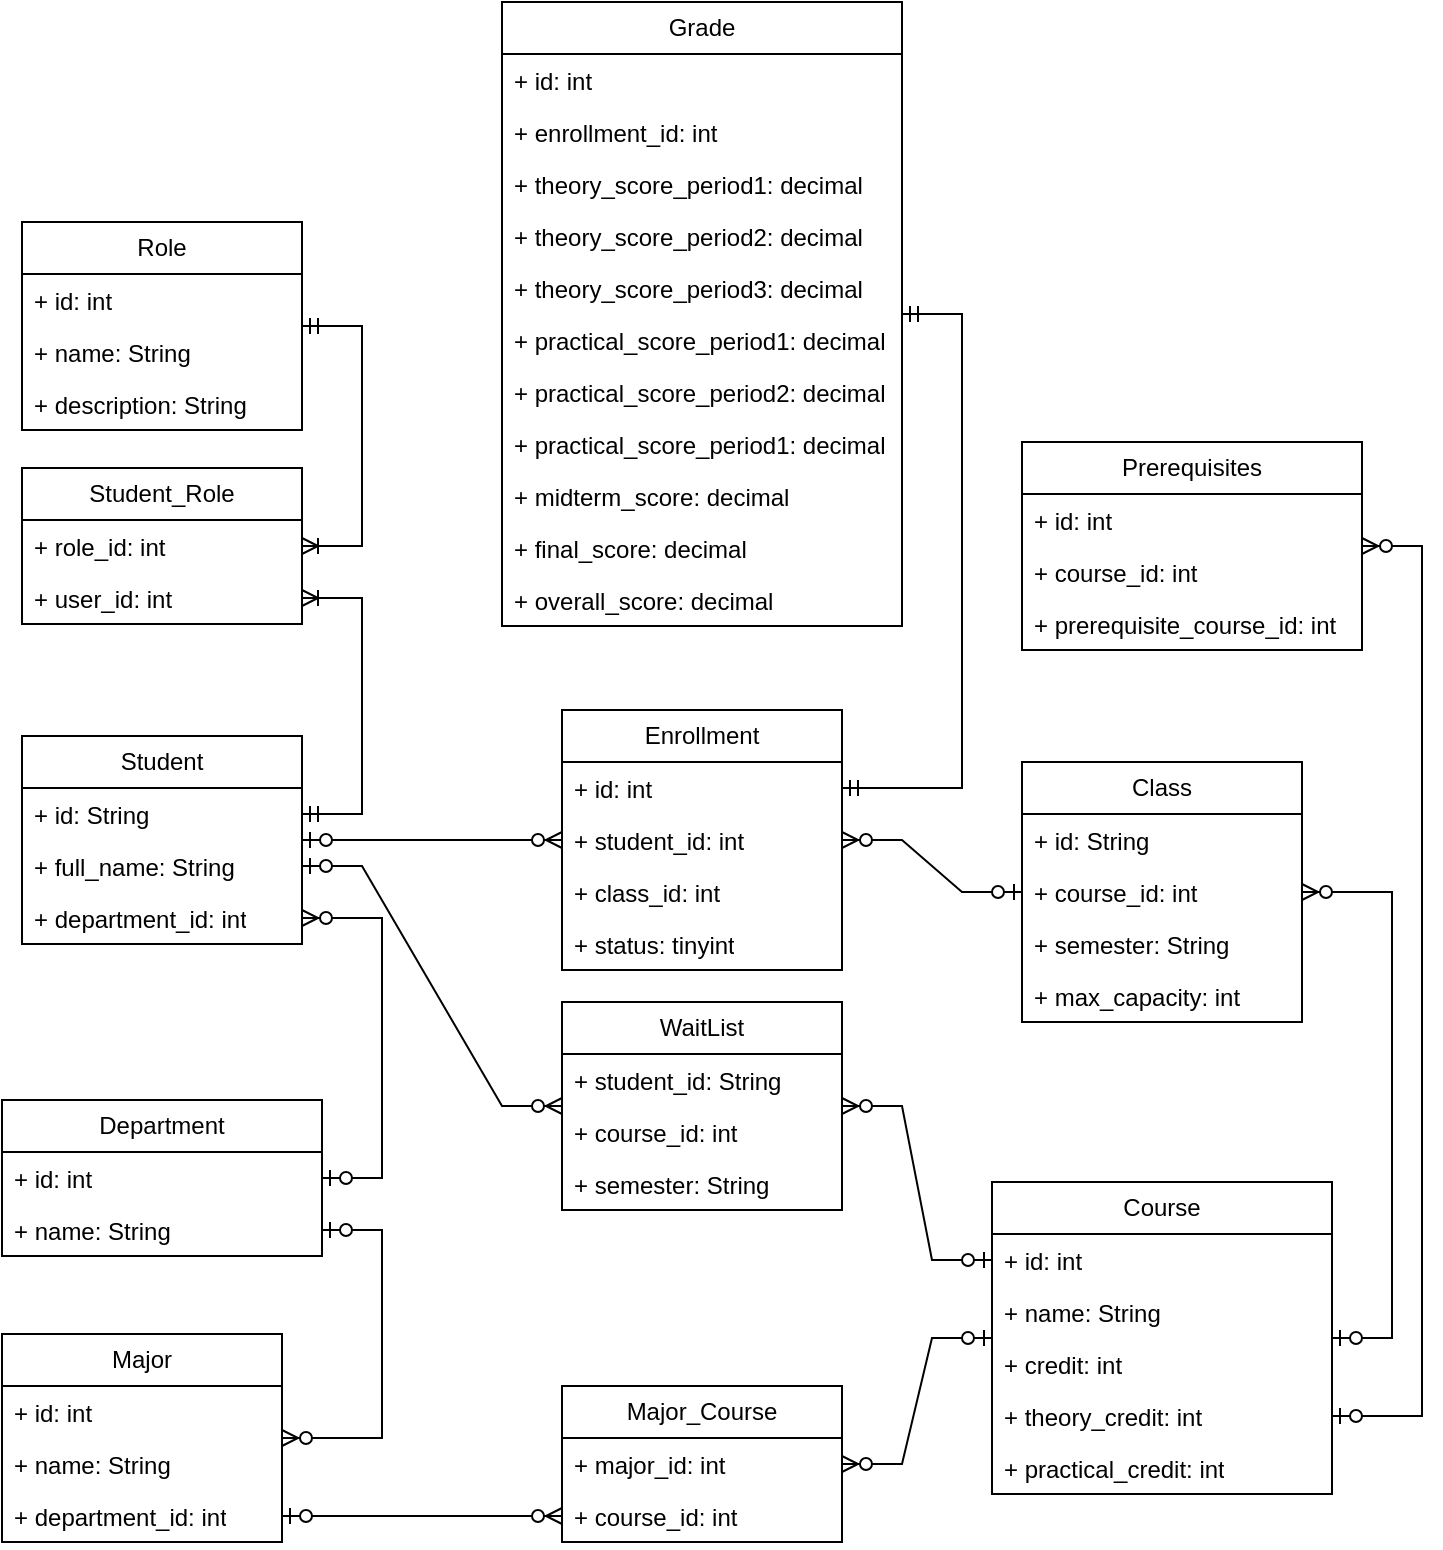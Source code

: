 <mxfile version="24.2.5" type="github">
  <diagram id="zYY_lRG8xJ5X15fs3D3w" name="Page-1">
    <mxGraphModel dx="1489" dy="1876" grid="1" gridSize="10" guides="1" tooltips="1" connect="1" arrows="1" fold="1" page="1" pageScale="1" pageWidth="850" pageHeight="1100" math="0" shadow="0">
      <root>
        <mxCell id="0" />
        <mxCell id="1" parent="0" />
        <mxCell id="c8fcS_RlQaJshLJMokL_-7" value="Student_Role" style="swimlane;fontStyle=0;childLayout=stackLayout;horizontal=1;startSize=26;fillColor=none;horizontalStack=0;resizeParent=1;resizeParentMax=0;resizeLast=0;collapsible=1;marginBottom=0;whiteSpace=wrap;html=1;" parent="1" vertex="1">
          <mxGeometry x="510" y="153" width="140" height="78" as="geometry" />
        </mxCell>
        <mxCell id="c8fcS_RlQaJshLJMokL_-9" value="+ role_id: int" style="text;strokeColor=none;fillColor=none;align=left;verticalAlign=top;spacingLeft=4;spacingRight=4;overflow=hidden;rotatable=0;points=[[0,0.5],[1,0.5]];portConstraint=eastwest;whiteSpace=wrap;html=1;" parent="c8fcS_RlQaJshLJMokL_-7" vertex="1">
          <mxGeometry y="26" width="140" height="26" as="geometry" />
        </mxCell>
        <mxCell id="c8fcS_RlQaJshLJMokL_-8" value="+ user_id: int" style="text;strokeColor=none;fillColor=none;align=left;verticalAlign=top;spacingLeft=4;spacingRight=4;overflow=hidden;rotatable=0;points=[[0,0.5],[1,0.5]];portConstraint=eastwest;whiteSpace=wrap;html=1;" parent="c8fcS_RlQaJshLJMokL_-7" vertex="1">
          <mxGeometry y="52" width="140" height="26" as="geometry" />
        </mxCell>
        <mxCell id="c8fcS_RlQaJshLJMokL_-16" value="Role" style="swimlane;fontStyle=0;childLayout=stackLayout;horizontal=1;startSize=26;fillColor=none;horizontalStack=0;resizeParent=1;resizeParentMax=0;resizeLast=0;collapsible=1;marginBottom=0;whiteSpace=wrap;html=1;" parent="1" vertex="1">
          <mxGeometry x="510" y="30" width="140" height="104" as="geometry" />
        </mxCell>
        <mxCell id="c8fcS_RlQaJshLJMokL_-17" value="+ id: int" style="text;strokeColor=none;fillColor=none;align=left;verticalAlign=top;spacingLeft=4;spacingRight=4;overflow=hidden;rotatable=0;points=[[0,0.5],[1,0.5]];portConstraint=eastwest;whiteSpace=wrap;html=1;" parent="c8fcS_RlQaJshLJMokL_-16" vertex="1">
          <mxGeometry y="26" width="140" height="26" as="geometry" />
        </mxCell>
        <mxCell id="c8fcS_RlQaJshLJMokL_-18" value="+ name: String" style="text;strokeColor=none;fillColor=none;align=left;verticalAlign=top;spacingLeft=4;spacingRight=4;overflow=hidden;rotatable=0;points=[[0,0.5],[1,0.5]];portConstraint=eastwest;whiteSpace=wrap;html=1;" parent="c8fcS_RlQaJshLJMokL_-16" vertex="1">
          <mxGeometry y="52" width="140" height="26" as="geometry" />
        </mxCell>
        <mxCell id="c8fcS_RlQaJshLJMokL_-19" value="+ description: String" style="text;strokeColor=none;fillColor=none;align=left;verticalAlign=top;spacingLeft=4;spacingRight=4;overflow=hidden;rotatable=0;points=[[0,0.5],[1,0.5]];portConstraint=eastwest;whiteSpace=wrap;html=1;" parent="c8fcS_RlQaJshLJMokL_-16" vertex="1">
          <mxGeometry y="78" width="140" height="26" as="geometry" />
        </mxCell>
        <mxCell id="c8fcS_RlQaJshLJMokL_-20" value="" style="edgeStyle=entityRelationEdgeStyle;fontSize=12;html=1;endArrow=ERoneToMany;startArrow=ERmandOne;rounded=0;entryX=1;entryY=0.5;entryDx=0;entryDy=0;exitX=1;exitY=0.5;exitDx=0;exitDy=0;" parent="1" source="c8fcS_RlQaJshLJMokL_-23" target="c8fcS_RlQaJshLJMokL_-8" edge="1">
          <mxGeometry width="100" height="100" relative="1" as="geometry">
            <mxPoint x="425" y="148" as="sourcePoint" />
            <mxPoint x="320" y="272" as="targetPoint" />
            <Array as="points">
              <mxPoint x="20" y="191.75" />
              <mxPoint x="340" y="223" />
              <mxPoint x="-90" y="151.75" />
            </Array>
          </mxGeometry>
        </mxCell>
        <mxCell id="c8fcS_RlQaJshLJMokL_-21" value="" style="edgeStyle=entityRelationEdgeStyle;fontSize=12;html=1;endArrow=ERoneToMany;startArrow=ERmandOne;rounded=0;" parent="1" source="c8fcS_RlQaJshLJMokL_-16" target="c8fcS_RlQaJshLJMokL_-9" edge="1">
          <mxGeometry width="100" height="100" relative="1" as="geometry">
            <mxPoint x="200" y="443" as="sourcePoint" />
            <mxPoint x="330" y="320" as="targetPoint" />
            <Array as="points">
              <mxPoint x="450" y="150" />
            </Array>
          </mxGeometry>
        </mxCell>
        <mxCell id="c8fcS_RlQaJshLJMokL_-22" value="Student" style="swimlane;fontStyle=0;childLayout=stackLayout;horizontal=1;startSize=26;fillColor=none;horizontalStack=0;resizeParent=1;resizeParentMax=0;resizeLast=0;collapsible=1;marginBottom=0;whiteSpace=wrap;html=1;" parent="1" vertex="1">
          <mxGeometry x="510" y="287" width="140" height="104" as="geometry" />
        </mxCell>
        <mxCell id="c8fcS_RlQaJshLJMokL_-23" value="+ id: String" style="text;strokeColor=none;fillColor=none;align=left;verticalAlign=top;spacingLeft=4;spacingRight=4;overflow=hidden;rotatable=0;points=[[0,0.5],[1,0.5]];portConstraint=eastwest;whiteSpace=wrap;html=1;" parent="c8fcS_RlQaJshLJMokL_-22" vertex="1">
          <mxGeometry y="26" width="140" height="26" as="geometry" />
        </mxCell>
        <mxCell id="c8fcS_RlQaJshLJMokL_-37" value="+ full_name: String" style="text;strokeColor=none;fillColor=none;align=left;verticalAlign=top;spacingLeft=4;spacingRight=4;overflow=hidden;rotatable=0;points=[[0,0.5],[1,0.5]];portConstraint=eastwest;whiteSpace=wrap;html=1;" parent="c8fcS_RlQaJshLJMokL_-22" vertex="1">
          <mxGeometry y="52" width="140" height="26" as="geometry" />
        </mxCell>
        <mxCell id="c8fcS_RlQaJshLJMokL_-25" value="+ department_id: int" style="text;strokeColor=none;fillColor=none;align=left;verticalAlign=top;spacingLeft=4;spacingRight=4;overflow=hidden;rotatable=0;points=[[0,0.5],[1,0.5]];portConstraint=eastwest;whiteSpace=wrap;html=1;" parent="c8fcS_RlQaJshLJMokL_-22" vertex="1">
          <mxGeometry y="78" width="140" height="26" as="geometry" />
        </mxCell>
        <mxCell id="c8fcS_RlQaJshLJMokL_-41" value="Department" style="swimlane;fontStyle=0;childLayout=stackLayout;horizontal=1;startSize=26;fillColor=none;horizontalStack=0;resizeParent=1;resizeParentMax=0;resizeLast=0;collapsible=1;marginBottom=0;whiteSpace=wrap;html=1;" parent="1" vertex="1">
          <mxGeometry x="500" y="469" width="160" height="78" as="geometry" />
        </mxCell>
        <mxCell id="c8fcS_RlQaJshLJMokL_-42" value="+ id: int" style="text;strokeColor=none;fillColor=none;align=left;verticalAlign=top;spacingLeft=4;spacingRight=4;overflow=hidden;rotatable=0;points=[[0,0.5],[1,0.5]];portConstraint=eastwest;whiteSpace=wrap;html=1;" parent="c8fcS_RlQaJshLJMokL_-41" vertex="1">
          <mxGeometry y="26" width="160" height="26" as="geometry" />
        </mxCell>
        <mxCell id="c8fcS_RlQaJshLJMokL_-43" value="+ name: String" style="text;strokeColor=none;fillColor=none;align=left;verticalAlign=top;spacingLeft=4;spacingRight=4;overflow=hidden;rotatable=0;points=[[0,0.5],[1,0.5]];portConstraint=eastwest;whiteSpace=wrap;html=1;" parent="c8fcS_RlQaJshLJMokL_-41" vertex="1">
          <mxGeometry y="52" width="160" height="26" as="geometry" />
        </mxCell>
        <mxCell id="c8fcS_RlQaJshLJMokL_-48" value="Course" style="swimlane;fontStyle=0;childLayout=stackLayout;horizontal=1;startSize=26;fillColor=none;horizontalStack=0;resizeParent=1;resizeParentMax=0;resizeLast=0;collapsible=1;marginBottom=0;whiteSpace=wrap;html=1;" parent="1" vertex="1">
          <mxGeometry x="995" y="510" width="170" height="156" as="geometry" />
        </mxCell>
        <mxCell id="c8fcS_RlQaJshLJMokL_-49" value="+ id: int" style="text;strokeColor=none;fillColor=none;align=left;verticalAlign=top;spacingLeft=4;spacingRight=4;overflow=hidden;rotatable=0;points=[[0,0.5],[1,0.5]];portConstraint=eastwest;whiteSpace=wrap;html=1;glass=0;rounded=0;sketch=1;curveFitting=1;jiggle=2;" parent="c8fcS_RlQaJshLJMokL_-48" vertex="1">
          <mxGeometry y="26" width="170" height="26" as="geometry" />
        </mxCell>
        <mxCell id="c8fcS_RlQaJshLJMokL_-50" value="+ name: String" style="text;strokeColor=none;fillColor=none;align=left;verticalAlign=top;spacingLeft=4;spacingRight=4;overflow=hidden;rotatable=0;points=[[0,0.5],[1,0.5]];portConstraint=eastwest;whiteSpace=wrap;html=1;" parent="c8fcS_RlQaJshLJMokL_-48" vertex="1">
          <mxGeometry y="52" width="170" height="26" as="geometry" />
        </mxCell>
        <mxCell id="c8fcS_RlQaJshLJMokL_-51" value="+ credit: int" style="text;strokeColor=none;fillColor=none;align=left;verticalAlign=top;spacingLeft=4;spacingRight=4;overflow=hidden;rotatable=0;points=[[0,0.5],[1,0.5]];portConstraint=eastwest;whiteSpace=wrap;html=1;" parent="c8fcS_RlQaJshLJMokL_-48" vertex="1">
          <mxGeometry y="78" width="170" height="26" as="geometry" />
        </mxCell>
        <mxCell id="c8fcS_RlQaJshLJMokL_-98" value="+ theory_credit: int" style="text;strokeColor=none;fillColor=none;align=left;verticalAlign=top;spacingLeft=4;spacingRight=4;overflow=hidden;rotatable=0;points=[[0,0.5],[1,0.5]];portConstraint=eastwest;whiteSpace=wrap;html=1;" parent="c8fcS_RlQaJshLJMokL_-48" vertex="1">
          <mxGeometry y="104" width="170" height="26" as="geometry" />
        </mxCell>
        <mxCell id="c8fcS_RlQaJshLJMokL_-99" value="+ practical_credit: int" style="text;strokeColor=none;fillColor=none;align=left;verticalAlign=top;spacingLeft=4;spacingRight=4;overflow=hidden;rotatable=0;points=[[0,0.5],[1,0.5]];portConstraint=eastwest;whiteSpace=wrap;html=1;" parent="c8fcS_RlQaJshLJMokL_-48" vertex="1">
          <mxGeometry y="130" width="170" height="26" as="geometry" />
        </mxCell>
        <mxCell id="c8fcS_RlQaJshLJMokL_-55" value="Class" style="swimlane;fontStyle=0;childLayout=stackLayout;horizontal=1;startSize=26;fillColor=none;horizontalStack=0;resizeParent=1;resizeParentMax=0;resizeLast=0;collapsible=1;marginBottom=0;whiteSpace=wrap;html=1;" parent="1" vertex="1">
          <mxGeometry x="1010" y="300" width="140" height="130" as="geometry" />
        </mxCell>
        <mxCell id="c8fcS_RlQaJshLJMokL_-56" value="+ id: String" style="text;strokeColor=none;fillColor=none;align=left;verticalAlign=top;spacingLeft=4;spacingRight=4;overflow=hidden;rotatable=0;points=[[0,0.5],[1,0.5]];portConstraint=eastwest;whiteSpace=wrap;html=1;" parent="c8fcS_RlQaJshLJMokL_-55" vertex="1">
          <mxGeometry y="26" width="140" height="26" as="geometry" />
        </mxCell>
        <mxCell id="c8fcS_RlQaJshLJMokL_-57" value="+ course_id: int" style="text;strokeColor=none;fillColor=none;align=left;verticalAlign=top;spacingLeft=4;spacingRight=4;overflow=hidden;rotatable=0;points=[[0,0.5],[1,0.5]];portConstraint=eastwest;whiteSpace=wrap;html=1;" parent="c8fcS_RlQaJshLJMokL_-55" vertex="1">
          <mxGeometry y="52" width="140" height="26" as="geometry" />
        </mxCell>
        <mxCell id="c8fcS_RlQaJshLJMokL_-58" value="+ semester: String" style="text;strokeColor=none;fillColor=none;align=left;verticalAlign=top;spacingLeft=4;spacingRight=4;overflow=hidden;rotatable=0;points=[[0,0.5],[1,0.5]];portConstraint=eastwest;whiteSpace=wrap;html=1;" parent="c8fcS_RlQaJshLJMokL_-55" vertex="1">
          <mxGeometry y="78" width="140" height="26" as="geometry" />
        </mxCell>
        <mxCell id="c8fcS_RlQaJshLJMokL_-59" value="+ max_capacity: int" style="text;strokeColor=none;fillColor=none;align=left;verticalAlign=top;spacingLeft=4;spacingRight=4;overflow=hidden;rotatable=0;points=[[0,0.5],[1,0.5]];portConstraint=eastwest;whiteSpace=wrap;html=1;" parent="c8fcS_RlQaJshLJMokL_-55" vertex="1">
          <mxGeometry y="104" width="140" height="26" as="geometry" />
        </mxCell>
        <mxCell id="c8fcS_RlQaJshLJMokL_-61" value="Enrollment" style="swimlane;fontStyle=0;childLayout=stackLayout;horizontal=1;startSize=26;fillColor=none;horizontalStack=0;resizeParent=1;resizeParentMax=0;resizeLast=0;collapsible=1;marginBottom=0;whiteSpace=wrap;html=1;" parent="1" vertex="1">
          <mxGeometry x="780" y="274" width="140" height="130" as="geometry" />
        </mxCell>
        <mxCell id="c8fcS_RlQaJshLJMokL_-62" value="+ id: int" style="text;strokeColor=none;fillColor=none;align=left;verticalAlign=top;spacingLeft=4;spacingRight=4;overflow=hidden;rotatable=0;points=[[0,0.5],[1,0.5]];portConstraint=eastwest;whiteSpace=wrap;html=1;" parent="c8fcS_RlQaJshLJMokL_-61" vertex="1">
          <mxGeometry y="26" width="140" height="26" as="geometry" />
        </mxCell>
        <mxCell id="c8fcS_RlQaJshLJMokL_-63" value="+ student_id: int" style="text;strokeColor=none;fillColor=none;align=left;verticalAlign=top;spacingLeft=4;spacingRight=4;overflow=hidden;rotatable=0;points=[[0,0.5],[1,0.5]];portConstraint=eastwest;whiteSpace=wrap;html=1;" parent="c8fcS_RlQaJshLJMokL_-61" vertex="1">
          <mxGeometry y="52" width="140" height="26" as="geometry" />
        </mxCell>
        <mxCell id="c8fcS_RlQaJshLJMokL_-64" value="+ class_id: int" style="text;strokeColor=none;fillColor=none;align=left;verticalAlign=top;spacingLeft=4;spacingRight=4;overflow=hidden;rotatable=0;points=[[0,0.5],[1,0.5]];portConstraint=eastwest;whiteSpace=wrap;html=1;" parent="c8fcS_RlQaJshLJMokL_-61" vertex="1">
          <mxGeometry y="78" width="140" height="26" as="geometry" />
        </mxCell>
        <mxCell id="c8fcS_RlQaJshLJMokL_-69" value="+ status: tinyint" style="text;strokeColor=none;fillColor=none;align=left;verticalAlign=top;spacingLeft=4;spacingRight=4;overflow=hidden;rotatable=0;points=[[0,0.5],[1,0.5]];portConstraint=eastwest;whiteSpace=wrap;html=1;" parent="c8fcS_RlQaJshLJMokL_-61" vertex="1">
          <mxGeometry y="104" width="140" height="26" as="geometry" />
        </mxCell>
        <mxCell id="c8fcS_RlQaJshLJMokL_-67" value="" style="edgeStyle=entityRelationEdgeStyle;fontSize=12;html=1;endArrow=ERzeroToMany;startArrow=ERzeroToOne;rounded=0;" parent="1" source="c8fcS_RlQaJshLJMokL_-48" target="c8fcS_RlQaJshLJMokL_-55" edge="1">
          <mxGeometry width="100" height="100" relative="1" as="geometry">
            <mxPoint x="370" y="690" as="sourcePoint" />
            <mxPoint x="470" y="590" as="targetPoint" />
            <Array as="points">
              <mxPoint x="1190" y="490" />
            </Array>
          </mxGeometry>
        </mxCell>
        <mxCell id="c8fcS_RlQaJshLJMokL_-71" value="" style="edgeStyle=entityRelationEdgeStyle;fontSize=12;html=1;endArrow=ERzeroToMany;startArrow=ERzeroToOne;rounded=0;" parent="1" source="c8fcS_RlQaJshLJMokL_-22" target="c8fcS_RlQaJshLJMokL_-61" edge="1">
          <mxGeometry width="100" height="100" relative="1" as="geometry">
            <mxPoint x="680" y="440" as="sourcePoint" />
            <mxPoint x="610" y="500" as="targetPoint" />
          </mxGeometry>
        </mxCell>
        <mxCell id="c8fcS_RlQaJshLJMokL_-72" value="" style="edgeStyle=entityRelationEdgeStyle;fontSize=12;html=1;endArrow=ERzeroToMany;startArrow=ERzeroToOne;rounded=0;" parent="1" source="c8fcS_RlQaJshLJMokL_-55" target="c8fcS_RlQaJshLJMokL_-61" edge="1">
          <mxGeometry width="100" height="100" relative="1" as="geometry">
            <mxPoint x="510" y="690" as="sourcePoint" />
            <mxPoint x="610" y="590" as="targetPoint" />
          </mxGeometry>
        </mxCell>
        <mxCell id="c8fcS_RlQaJshLJMokL_-73" value="Major_Course" style="swimlane;fontStyle=0;childLayout=stackLayout;horizontal=1;startSize=26;fillColor=none;horizontalStack=0;resizeParent=1;resizeParentMax=0;resizeLast=0;collapsible=1;marginBottom=0;whiteSpace=wrap;html=1;" parent="1" vertex="1">
          <mxGeometry x="780" y="612" width="140" height="78" as="geometry" />
        </mxCell>
        <mxCell id="c8fcS_RlQaJshLJMokL_-74" value="+ major_id: int" style="text;strokeColor=none;fillColor=none;align=left;verticalAlign=top;spacingLeft=4;spacingRight=4;overflow=hidden;rotatable=0;points=[[0,0.5],[1,0.5]];portConstraint=eastwest;whiteSpace=wrap;html=1;" parent="c8fcS_RlQaJshLJMokL_-73" vertex="1">
          <mxGeometry y="26" width="140" height="26" as="geometry" />
        </mxCell>
        <mxCell id="c8fcS_RlQaJshLJMokL_-75" value="+ course_id: int" style="text;strokeColor=none;fillColor=none;align=left;verticalAlign=top;spacingLeft=4;spacingRight=4;overflow=hidden;rotatable=0;points=[[0,0.5],[1,0.5]];portConstraint=eastwest;whiteSpace=wrap;html=1;" parent="c8fcS_RlQaJshLJMokL_-73" vertex="1">
          <mxGeometry y="52" width="140" height="26" as="geometry" />
        </mxCell>
        <mxCell id="c8fcS_RlQaJshLJMokL_-77" value="" style="edgeStyle=entityRelationEdgeStyle;fontSize=12;html=1;endArrow=ERzeroToMany;startArrow=ERzeroToOne;rounded=0;" parent="1" source="c8fcS_RlQaJshLJMokL_-48" target="c8fcS_RlQaJshLJMokL_-73" edge="1">
          <mxGeometry width="100" height="100" relative="1" as="geometry">
            <mxPoint x="700" y="480" as="sourcePoint" />
            <mxPoint x="800" y="380" as="targetPoint" />
          </mxGeometry>
        </mxCell>
        <mxCell id="c8fcS_RlQaJshLJMokL_-78" value="" style="edgeStyle=entityRelationEdgeStyle;fontSize=12;html=1;endArrow=ERzeroToMany;startArrow=ERzeroToOne;rounded=0;entryX=0;entryY=0.5;entryDx=0;entryDy=0;" parent="1" source="spiOPgvUBFfFRrMtnnXE-16" target="c8fcS_RlQaJshLJMokL_-75" edge="1">
          <mxGeometry width="100" height="100" relative="1" as="geometry">
            <mxPoint x="700" y="480" as="sourcePoint" />
            <mxPoint x="800" y="380" as="targetPoint" />
          </mxGeometry>
        </mxCell>
        <mxCell id="c8fcS_RlQaJshLJMokL_-79" value="Prerequisites" style="swimlane;fontStyle=0;childLayout=stackLayout;horizontal=1;startSize=26;fillColor=none;horizontalStack=0;resizeParent=1;resizeParentMax=0;resizeLast=0;collapsible=1;marginBottom=0;whiteSpace=wrap;html=1;" parent="1" vertex="1">
          <mxGeometry x="1010" y="140" width="170" height="104" as="geometry" />
        </mxCell>
        <mxCell id="c8fcS_RlQaJshLJMokL_-80" value="+ id: int" style="text;strokeColor=none;fillColor=none;align=left;verticalAlign=top;spacingLeft=4;spacingRight=4;overflow=hidden;rotatable=0;points=[[0,0.5],[1,0.5]];portConstraint=eastwest;whiteSpace=wrap;html=1;" parent="c8fcS_RlQaJshLJMokL_-79" vertex="1">
          <mxGeometry y="26" width="170" height="26" as="geometry" />
        </mxCell>
        <mxCell id="c8fcS_RlQaJshLJMokL_-81" value="+ course_id: int" style="text;strokeColor=none;fillColor=none;align=left;verticalAlign=top;spacingLeft=4;spacingRight=4;overflow=hidden;rotatable=0;points=[[0,0.5],[1,0.5]];portConstraint=eastwest;whiteSpace=wrap;html=1;" parent="c8fcS_RlQaJshLJMokL_-79" vertex="1">
          <mxGeometry y="52" width="170" height="26" as="geometry" />
        </mxCell>
        <mxCell id="c8fcS_RlQaJshLJMokL_-82" value="+ prerequisite_course_id: int" style="text;strokeColor=none;fillColor=none;align=left;verticalAlign=top;spacingLeft=4;spacingRight=4;overflow=hidden;rotatable=0;points=[[0,0.5],[1,0.5]];portConstraint=eastwest;whiteSpace=wrap;html=1;" parent="c8fcS_RlQaJshLJMokL_-79" vertex="1">
          <mxGeometry y="78" width="170" height="26" as="geometry" />
        </mxCell>
        <mxCell id="c8fcS_RlQaJshLJMokL_-83" value="" style="edgeStyle=entityRelationEdgeStyle;fontSize=12;html=1;endArrow=ERzeroToMany;startArrow=ERzeroToOne;rounded=0;" parent="1" source="c8fcS_RlQaJshLJMokL_-98" target="c8fcS_RlQaJshLJMokL_-79" edge="1">
          <mxGeometry width="100" height="100" relative="1" as="geometry">
            <mxPoint x="670" y="610" as="sourcePoint" />
            <mxPoint x="770" y="510" as="targetPoint" />
            <Array as="points">
              <mxPoint x="1230" y="430" />
              <mxPoint x="1230" y="420" />
            </Array>
          </mxGeometry>
        </mxCell>
        <mxCell id="c8fcS_RlQaJshLJMokL_-84" value="Grade" style="swimlane;fontStyle=0;childLayout=stackLayout;horizontal=1;startSize=26;fillColor=none;horizontalStack=0;resizeParent=1;resizeParentMax=0;resizeLast=0;collapsible=1;marginBottom=0;whiteSpace=wrap;html=1;" parent="1" vertex="1">
          <mxGeometry x="750" y="-80" width="200" height="312" as="geometry" />
        </mxCell>
        <mxCell id="c8fcS_RlQaJshLJMokL_-85" value="+ id: int" style="text;strokeColor=none;fillColor=none;align=left;verticalAlign=top;spacingLeft=4;spacingRight=4;overflow=hidden;rotatable=0;points=[[0,0.5],[1,0.5]];portConstraint=eastwest;whiteSpace=wrap;html=1;" parent="c8fcS_RlQaJshLJMokL_-84" vertex="1">
          <mxGeometry y="26" width="200" height="26" as="geometry" />
        </mxCell>
        <mxCell id="c8fcS_RlQaJshLJMokL_-86" value="+ enrollment_id: int" style="text;strokeColor=none;fillColor=none;align=left;verticalAlign=top;spacingLeft=4;spacingRight=4;overflow=hidden;rotatable=0;points=[[0,0.5],[1,0.5]];portConstraint=eastwest;whiteSpace=wrap;html=1;" parent="c8fcS_RlQaJshLJMokL_-84" vertex="1">
          <mxGeometry y="52" width="200" height="26" as="geometry" />
        </mxCell>
        <mxCell id="c8fcS_RlQaJshLJMokL_-87" value="+ theory_score_period1: decimal" style="text;strokeColor=none;fillColor=none;align=left;verticalAlign=top;spacingLeft=4;spacingRight=4;overflow=hidden;rotatable=0;points=[[0,0.5],[1,0.5]];portConstraint=eastwest;whiteSpace=wrap;html=1;" parent="c8fcS_RlQaJshLJMokL_-84" vertex="1">
          <mxGeometry y="78" width="200" height="26" as="geometry" />
        </mxCell>
        <mxCell id="c8fcS_RlQaJshLJMokL_-89" value="+ theory_score_period2: decimal" style="text;strokeColor=none;fillColor=none;align=left;verticalAlign=top;spacingLeft=4;spacingRight=4;overflow=hidden;rotatable=0;points=[[0,0.5],[1,0.5]];portConstraint=eastwest;whiteSpace=wrap;html=1;" parent="c8fcS_RlQaJshLJMokL_-84" vertex="1">
          <mxGeometry y="104" width="200" height="26" as="geometry" />
        </mxCell>
        <mxCell id="c8fcS_RlQaJshLJMokL_-90" value="+ theory_score_period3: decimal" style="text;strokeColor=none;fillColor=none;align=left;verticalAlign=top;spacingLeft=4;spacingRight=4;overflow=hidden;rotatable=0;points=[[0,0.5],[1,0.5]];portConstraint=eastwest;whiteSpace=wrap;html=1;" parent="c8fcS_RlQaJshLJMokL_-84" vertex="1">
          <mxGeometry y="130" width="200" height="26" as="geometry" />
        </mxCell>
        <mxCell id="c8fcS_RlQaJshLJMokL_-91" value="+ practical_score_period1: decimal" style="text;strokeColor=none;fillColor=none;align=left;verticalAlign=top;spacingLeft=4;spacingRight=4;overflow=hidden;rotatable=0;points=[[0,0.5],[1,0.5]];portConstraint=eastwest;whiteSpace=wrap;html=1;" parent="c8fcS_RlQaJshLJMokL_-84" vertex="1">
          <mxGeometry y="156" width="200" height="26" as="geometry" />
        </mxCell>
        <mxCell id="c8fcS_RlQaJshLJMokL_-93" value="+ practical_score_period2: decimal" style="text;strokeColor=none;fillColor=none;align=left;verticalAlign=top;spacingLeft=4;spacingRight=4;overflow=hidden;rotatable=0;points=[[0,0.5],[1,0.5]];portConstraint=eastwest;whiteSpace=wrap;html=1;" parent="c8fcS_RlQaJshLJMokL_-84" vertex="1">
          <mxGeometry y="182" width="200" height="26" as="geometry" />
        </mxCell>
        <mxCell id="c8fcS_RlQaJshLJMokL_-94" value="+ practical_score_period1: decimal" style="text;strokeColor=none;fillColor=none;align=left;verticalAlign=top;spacingLeft=4;spacingRight=4;overflow=hidden;rotatable=0;points=[[0,0.5],[1,0.5]];portConstraint=eastwest;whiteSpace=wrap;html=1;" parent="c8fcS_RlQaJshLJMokL_-84" vertex="1">
          <mxGeometry y="208" width="200" height="26" as="geometry" />
        </mxCell>
        <mxCell id="c8fcS_RlQaJshLJMokL_-95" value="+ midterm_score: decimal" style="text;strokeColor=none;fillColor=none;align=left;verticalAlign=top;spacingLeft=4;spacingRight=4;overflow=hidden;rotatable=0;points=[[0,0.5],[1,0.5]];portConstraint=eastwest;whiteSpace=wrap;html=1;" parent="c8fcS_RlQaJshLJMokL_-84" vertex="1">
          <mxGeometry y="234" width="200" height="26" as="geometry" />
        </mxCell>
        <mxCell id="c8fcS_RlQaJshLJMokL_-96" value="+ final_score: decimal" style="text;strokeColor=none;fillColor=none;align=left;verticalAlign=top;spacingLeft=4;spacingRight=4;overflow=hidden;rotatable=0;points=[[0,0.5],[1,0.5]];portConstraint=eastwest;whiteSpace=wrap;html=1;" parent="c8fcS_RlQaJshLJMokL_-84" vertex="1">
          <mxGeometry y="260" width="200" height="26" as="geometry" />
        </mxCell>
        <mxCell id="c8fcS_RlQaJshLJMokL_-97" value="+ overall_score: decimal" style="text;strokeColor=none;fillColor=none;align=left;verticalAlign=top;spacingLeft=4;spacingRight=4;overflow=hidden;rotatable=0;points=[[0,0.5],[1,0.5]];portConstraint=eastwest;whiteSpace=wrap;html=1;" parent="c8fcS_RlQaJshLJMokL_-84" vertex="1">
          <mxGeometry y="286" width="200" height="26" as="geometry" />
        </mxCell>
        <mxCell id="c8fcS_RlQaJshLJMokL_-88" value="" style="edgeStyle=entityRelationEdgeStyle;fontSize=12;html=1;endArrow=ERmandOne;startArrow=ERmandOne;rounded=0;exitX=1;exitY=0.5;exitDx=0;exitDy=0;" parent="1" source="c8fcS_RlQaJshLJMokL_-62" target="c8fcS_RlQaJshLJMokL_-84" edge="1">
          <mxGeometry width="100" height="100" relative="1" as="geometry">
            <mxPoint x="670" y="360" as="sourcePoint" />
            <mxPoint x="770" y="260" as="targetPoint" />
          </mxGeometry>
        </mxCell>
        <mxCell id="spiOPgvUBFfFRrMtnnXE-2" value="WaitList" style="swimlane;fontStyle=0;childLayout=stackLayout;horizontal=1;startSize=26;fillColor=none;horizontalStack=0;resizeParent=1;resizeParentMax=0;resizeLast=0;collapsible=1;marginBottom=0;whiteSpace=wrap;html=1;" vertex="1" parent="1">
          <mxGeometry x="780" y="420" width="140" height="104" as="geometry" />
        </mxCell>
        <mxCell id="spiOPgvUBFfFRrMtnnXE-3" value="+ student_id: String" style="text;strokeColor=none;fillColor=none;align=left;verticalAlign=top;spacingLeft=4;spacingRight=4;overflow=hidden;rotatable=0;points=[[0,0.5],[1,0.5]];portConstraint=eastwest;whiteSpace=wrap;html=1;" vertex="1" parent="spiOPgvUBFfFRrMtnnXE-2">
          <mxGeometry y="26" width="140" height="26" as="geometry" />
        </mxCell>
        <mxCell id="spiOPgvUBFfFRrMtnnXE-8" value="+ course_id: int" style="text;strokeColor=none;fillColor=none;align=left;verticalAlign=top;spacingLeft=4;spacingRight=4;overflow=hidden;rotatable=0;points=[[0,0.5],[1,0.5]];portConstraint=eastwest;whiteSpace=wrap;html=1;" vertex="1" parent="spiOPgvUBFfFRrMtnnXE-2">
          <mxGeometry y="52" width="140" height="26" as="geometry" />
        </mxCell>
        <mxCell id="spiOPgvUBFfFRrMtnnXE-5" value="+ semester: String" style="text;strokeColor=none;fillColor=none;align=left;verticalAlign=top;spacingLeft=4;spacingRight=4;overflow=hidden;rotatable=0;points=[[0,0.5],[1,0.5]];portConstraint=eastwest;whiteSpace=wrap;html=1;" vertex="1" parent="spiOPgvUBFfFRrMtnnXE-2">
          <mxGeometry y="78" width="140" height="26" as="geometry" />
        </mxCell>
        <mxCell id="c8fcS_RlQaJshLJMokL_-46" value="" style="edgeStyle=entityRelationEdgeStyle;fontSize=12;html=1;endArrow=ERzeroToMany;startArrow=ERzeroToOne;rounded=0;" parent="1" source="c8fcS_RlQaJshLJMokL_-41" target="c8fcS_RlQaJshLJMokL_-25" edge="1">
          <mxGeometry width="100" height="100" relative="1" as="geometry">
            <mxPoint x="490" y="568" as="sourcePoint" />
            <mxPoint x="650" y="391" as="targetPoint" />
            <Array as="points">
              <mxPoint x="320" y="399" />
              <mxPoint x="670" y="470" />
            </Array>
          </mxGeometry>
        </mxCell>
        <mxCell id="spiOPgvUBFfFRrMtnnXE-11" value="" style="edgeStyle=entityRelationEdgeStyle;fontSize=12;html=1;endArrow=ERzeroToMany;startArrow=ERzeroToOne;rounded=0;" edge="1" parent="1" source="c8fcS_RlQaJshLJMokL_-37" target="spiOPgvUBFfFRrMtnnXE-2">
          <mxGeometry width="100" height="100" relative="1" as="geometry">
            <mxPoint x="610" y="630" as="sourcePoint" />
            <mxPoint x="710" y="530" as="targetPoint" />
          </mxGeometry>
        </mxCell>
        <mxCell id="spiOPgvUBFfFRrMtnnXE-12" value="" style="edgeStyle=entityRelationEdgeStyle;fontSize=12;html=1;endArrow=ERzeroToMany;startArrow=ERzeroToOne;rounded=0;exitX=0;exitY=0.5;exitDx=0;exitDy=0;" edge="1" parent="1" source="c8fcS_RlQaJshLJMokL_-49" target="spiOPgvUBFfFRrMtnnXE-2">
          <mxGeometry width="100" height="100" relative="1" as="geometry">
            <mxPoint x="950" y="560" as="sourcePoint" />
            <mxPoint x="1050" y="460" as="targetPoint" />
          </mxGeometry>
        </mxCell>
        <mxCell id="spiOPgvUBFfFRrMtnnXE-13" value="Major" style="swimlane;fontStyle=0;childLayout=stackLayout;horizontal=1;startSize=26;fillColor=none;horizontalStack=0;resizeParent=1;resizeParentMax=0;resizeLast=0;collapsible=1;marginBottom=0;whiteSpace=wrap;html=1;" vertex="1" parent="1">
          <mxGeometry x="500" y="586" width="140" height="104" as="geometry" />
        </mxCell>
        <mxCell id="spiOPgvUBFfFRrMtnnXE-14" value="+ id: int" style="text;strokeColor=none;fillColor=none;align=left;verticalAlign=top;spacingLeft=4;spacingRight=4;overflow=hidden;rotatable=0;points=[[0,0.5],[1,0.5]];portConstraint=eastwest;whiteSpace=wrap;html=1;" vertex="1" parent="spiOPgvUBFfFRrMtnnXE-13">
          <mxGeometry y="26" width="140" height="26" as="geometry" />
        </mxCell>
        <mxCell id="spiOPgvUBFfFRrMtnnXE-15" value="+ name: String" style="text;strokeColor=none;fillColor=none;align=left;verticalAlign=top;spacingLeft=4;spacingRight=4;overflow=hidden;rotatable=0;points=[[0,0.5],[1,0.5]];portConstraint=eastwest;whiteSpace=wrap;html=1;" vertex="1" parent="spiOPgvUBFfFRrMtnnXE-13">
          <mxGeometry y="52" width="140" height="26" as="geometry" />
        </mxCell>
        <mxCell id="spiOPgvUBFfFRrMtnnXE-16" value="+ department_id: int" style="text;strokeColor=none;fillColor=none;align=left;verticalAlign=top;spacingLeft=4;spacingRight=4;overflow=hidden;rotatable=0;points=[[0,0.5],[1,0.5]];portConstraint=eastwest;whiteSpace=wrap;html=1;" vertex="1" parent="spiOPgvUBFfFRrMtnnXE-13">
          <mxGeometry y="78" width="140" height="26" as="geometry" />
        </mxCell>
        <mxCell id="spiOPgvUBFfFRrMtnnXE-17" value="" style="edgeStyle=entityRelationEdgeStyle;fontSize=12;html=1;endArrow=ERzeroToMany;startArrow=ERzeroToOne;rounded=0;" edge="1" parent="1" source="c8fcS_RlQaJshLJMokL_-43" target="spiOPgvUBFfFRrMtnnXE-13">
          <mxGeometry width="100" height="100" relative="1" as="geometry">
            <mxPoint x="610" y="430" as="sourcePoint" />
            <mxPoint x="710" y="330" as="targetPoint" />
          </mxGeometry>
        </mxCell>
      </root>
    </mxGraphModel>
  </diagram>
</mxfile>
